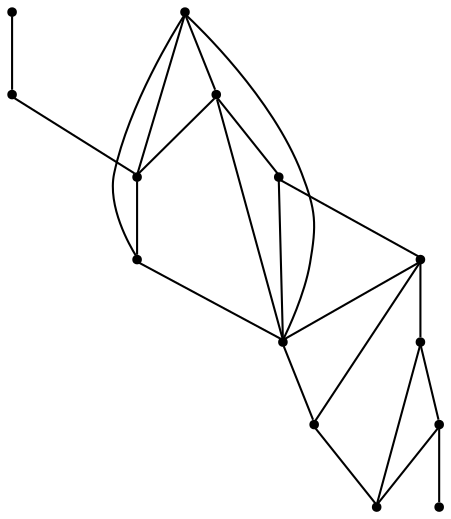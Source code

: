 graph {
  node [shape=point,comment="{\"directed\":false,\"doi\":\"10.1007/978-3-642-18469-7_7\",\"figure\":\"5 (5)\"}"]

  v0 [pos="1442.5143886476549,636.101593142401"]
  v1 [pos="1378.3719340593884,636.101593142401"]
  v2 [pos="1314.2335518422797,636.101593142401"]
  v3 [pos="1250.0951696251705,636.101593142401"]
  v4 [pos="1185.9548148532822,636.101593142401"]
  v5 [pos="1121.8143328197953,636.101593142401"]
  v6 [pos="1057.6738348786084,636.101593142401"]
  v7 [pos="1442.5143886476549,764.2969005654425"]
  v8 [pos="1378.3719340593884,764.2969005654423"]
  v9 [pos="1314.2335518422797,764.2969005654423"]
  v10 [pos="1250.0951696251705,764.2969005654423"]
  v11 [pos="1185.9548148532822,764.2969005654423"]
  v12 [pos="1121.8143328197953,764.2969005654425"]
  v13 [pos="1057.6738348786084,764.2969005654423"]

  v13 -- v12 [id="-3",pos="1057.6738348786084,764.2969005654423 1121.8143328197953,764.2969005654425 1121.8143328197953,764.2969005654425 1121.8143328197953,764.2969005654425"]
  v12 -- v11 [id="-4",pos="1121.8143328197953,764.2969005654425 1185.9548148532822,764.2969005654423 1185.9548148532822,764.2969005654423 1185.9548148532822,764.2969005654423"]
  v11 -- v10 [id="-5",pos="1185.9548148532822,764.2969005654423 1250.0951696251705,764.2969005654423 1250.0951696251705,764.2969005654423 1250.0951696251705,764.2969005654423"]
  v10 -- v9 [id="-6",pos="1250.0951696251705,764.2969005654423 1314.2335518422797,764.2969005654423 1314.2335518422797,764.2969005654423 1314.2335518422797,764.2969005654423"]
  v9 -- v8 [id="-7",pos="1314.2335518422797,764.2969005654423 1378.3719340593884,764.2969005654423 1378.3719340593884,764.2969005654423 1378.3719340593884,764.2969005654423"]
  v8 -- v7 [id="-8",pos="1378.3719340593884,764.2969005654423 1442.5143886476549,764.2969005654425 1442.5143886476549,764.2969005654425 1442.5143886476549,764.2969005654425"]
  v6 -- v5 [id="-11",pos="1057.6738348786084,636.101593142401 1121.8143328197953,636.101593142401 1121.8143328197953,636.101593142401 1121.8143328197953,636.101593142401"]
  v5 -- v4 [id="-12",pos="1121.8143328197953,636.101593142401 1185.9548148532822,636.101593142401 1185.9548148532822,636.101593142401 1185.9548148532822,636.101593142401"]
  v4 -- v3 [id="-13",pos="1185.9548148532822,636.101593142401 1250.0951696251705,636.101593142401 1250.0951696251705,636.101593142401 1250.0951696251705,636.101593142401"]
  v3 -- v2 [id="-14",pos="1250.0951696251705,636.101593142401 1314.2335518422797,636.101593142401 1314.2335518422797,636.101593142401 1314.2335518422797,636.101593142401"]
  v2 -- v1 [id="-15",pos="1314.2335518422797,636.101593142401 1378.3719340593884,636.101593142401 1378.3719340593884,636.101593142401 1378.3719340593884,636.101593142401"]
  v1 -- v0 [id="-16",pos="1378.3719340593884,636.101593142401 1442.5143886476549,636.101593142401 1442.5143886476549,636.101593142401 1442.5143886476549,636.101593142401"]
  v8 -- v0 [id="-17",pos="1378.3719340593884,764.2969005654423 1442.5143886476549,636.101593142401 1442.5143886476549,636.101593142401 1442.5143886476549,636.101593142401"]
  v9 -- v0 [id="-18",pos="1314.2335518422797,764.2969005654423 1442.5143886476549,636.101593142401 1442.5143886476549,636.101593142401 1442.5143886476549,636.101593142401"]
  v10 -- v1 [id="-19",pos="1250.0951696251705,764.2969005654423 1378.3719340593884,636.101593142401 1378.3719340593884,636.101593142401 1378.3719340593884,636.101593142401"]
  v10 -- v2 [id="-20",pos="1250.0951696251705,764.2969005654423 1314.2335518422797,636.101593142401 1314.2335518422797,636.101593142401 1314.2335518422797,636.101593142401"]
  v11 -- v2 [id="-21",pos="1185.9548148532822,764.2969005654423 1314.2335518422797,636.101593142401 1314.2335518422797,636.101593142401 1314.2335518422797,636.101593142401"]
  v12 -- v2 [id="-22",pos="1121.8143328197953,764.2969005654425 1314.2335518422797,636.101593142401 1314.2335518422797,636.101593142401 1314.2335518422797,636.101593142401"]
  v12 -- v4 [id="-23",pos="1121.8143328197953,764.2969005654425 1185.9548148532822,636.101593142401 1185.9548148532822,636.101593142401 1185.9548148532822,636.101593142401"]
  v13 -- v2 [id="-24",pos="1057.6738348786084,764.2969005654423 1314.2335518422797,636.101593142401 1314.2335518422797,636.101593142401 1314.2335518422797,636.101593142401"]
  v13 -- v3 [id="-25",pos="1057.6738348786084,764.2969005654423 1250.0951696251705,636.101593142401 1250.0951696251705,636.101593142401 1250.0951696251705,636.101593142401"]
  v13 -- v4 [id="-26",pos="1057.6738348786084,764.2969005654423 1185.9548148532822,636.101593142401 1185.9548148532822,636.101593142401 1185.9548148532822,636.101593142401"]
}